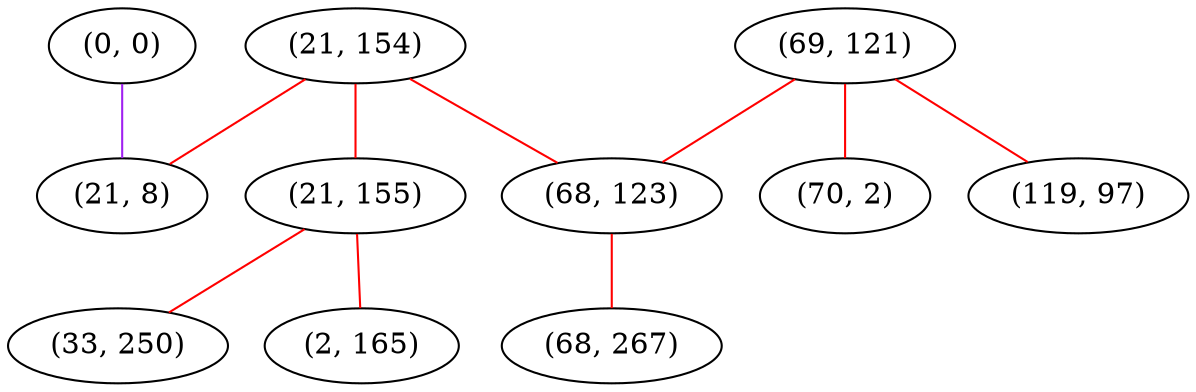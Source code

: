 graph "" {
"(0, 0)";
"(21, 154)";
"(21, 155)";
"(33, 250)";
"(21, 8)";
"(69, 121)";
"(70, 2)";
"(68, 123)";
"(119, 97)";
"(2, 165)";
"(68, 267)";
"(0, 0)" -- "(21, 8)"  [color=purple, key=0, weight=4];
"(21, 154)" -- "(21, 8)"  [color=red, key=0, weight=1];
"(21, 154)" -- "(68, 123)"  [color=red, key=0, weight=1];
"(21, 154)" -- "(21, 155)"  [color=red, key=0, weight=1];
"(21, 155)" -- "(33, 250)"  [color=red, key=0, weight=1];
"(21, 155)" -- "(2, 165)"  [color=red, key=0, weight=1];
"(69, 121)" -- "(70, 2)"  [color=red, key=0, weight=1];
"(69, 121)" -- "(68, 123)"  [color=red, key=0, weight=1];
"(69, 121)" -- "(119, 97)"  [color=red, key=0, weight=1];
"(68, 123)" -- "(68, 267)"  [color=red, key=0, weight=1];
}
